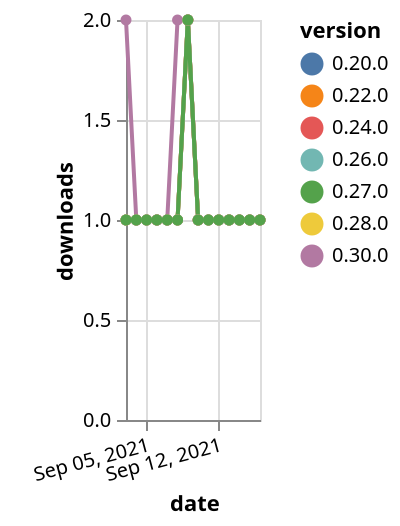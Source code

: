 {"$schema": "https://vega.github.io/schema/vega-lite/v5.json", "description": "A simple bar chart with embedded data.", "data": {"values": [{"date": "2021-09-03", "total": 213, "delta": 1, "version": "0.20.0"}, {"date": "2021-09-04", "total": 214, "delta": 1, "version": "0.20.0"}, {"date": "2021-09-05", "total": 215, "delta": 1, "version": "0.20.0"}, {"date": "2021-09-06", "total": 216, "delta": 1, "version": "0.20.0"}, {"date": "2021-09-07", "total": 217, "delta": 1, "version": "0.20.0"}, {"date": "2021-09-08", "total": 218, "delta": 1, "version": "0.20.0"}, {"date": "2021-09-09", "total": 220, "delta": 2, "version": "0.20.0"}, {"date": "2021-09-10", "total": 221, "delta": 1, "version": "0.20.0"}, {"date": "2021-09-11", "total": 222, "delta": 1, "version": "0.20.0"}, {"date": "2021-09-12", "total": 223, "delta": 1, "version": "0.20.0"}, {"date": "2021-09-13", "total": 224, "delta": 1, "version": "0.20.0"}, {"date": "2021-09-14", "total": 225, "delta": 1, "version": "0.20.0"}, {"date": "2021-09-15", "total": 226, "delta": 1, "version": "0.20.0"}, {"date": "2021-09-16", "total": 227, "delta": 1, "version": "0.20.0"}, {"date": "2021-09-03", "total": 179, "delta": 1, "version": "0.22.0"}, {"date": "2021-09-04", "total": 180, "delta": 1, "version": "0.22.0"}, {"date": "2021-09-05", "total": 181, "delta": 1, "version": "0.22.0"}, {"date": "2021-09-06", "total": 182, "delta": 1, "version": "0.22.0"}, {"date": "2021-09-07", "total": 183, "delta": 1, "version": "0.22.0"}, {"date": "2021-09-08", "total": 184, "delta": 1, "version": "0.22.0"}, {"date": "2021-09-09", "total": 186, "delta": 2, "version": "0.22.0"}, {"date": "2021-09-10", "total": 187, "delta": 1, "version": "0.22.0"}, {"date": "2021-09-11", "total": 188, "delta": 1, "version": "0.22.0"}, {"date": "2021-09-12", "total": 189, "delta": 1, "version": "0.22.0"}, {"date": "2021-09-13", "total": 190, "delta": 1, "version": "0.22.0"}, {"date": "2021-09-14", "total": 191, "delta": 1, "version": "0.22.0"}, {"date": "2021-09-15", "total": 192, "delta": 1, "version": "0.22.0"}, {"date": "2021-09-16", "total": 193, "delta": 1, "version": "0.22.0"}, {"date": "2021-09-03", "total": 111, "delta": 2, "version": "0.30.0"}, {"date": "2021-09-04", "total": 112, "delta": 1, "version": "0.30.0"}, {"date": "2021-09-05", "total": 113, "delta": 1, "version": "0.30.0"}, {"date": "2021-09-06", "total": 114, "delta": 1, "version": "0.30.0"}, {"date": "2021-09-07", "total": 115, "delta": 1, "version": "0.30.0"}, {"date": "2021-09-08", "total": 117, "delta": 2, "version": "0.30.0"}, {"date": "2021-09-09", "total": 119, "delta": 2, "version": "0.30.0"}, {"date": "2021-09-10", "total": 120, "delta": 1, "version": "0.30.0"}, {"date": "2021-09-11", "total": 121, "delta": 1, "version": "0.30.0"}, {"date": "2021-09-12", "total": 122, "delta": 1, "version": "0.30.0"}, {"date": "2021-09-13", "total": 123, "delta": 1, "version": "0.30.0"}, {"date": "2021-09-14", "total": 124, "delta": 1, "version": "0.30.0"}, {"date": "2021-09-15", "total": 125, "delta": 1, "version": "0.30.0"}, {"date": "2021-09-16", "total": 126, "delta": 1, "version": "0.30.0"}, {"date": "2021-09-03", "total": 166, "delta": 1, "version": "0.24.0"}, {"date": "2021-09-04", "total": 167, "delta": 1, "version": "0.24.0"}, {"date": "2021-09-05", "total": 168, "delta": 1, "version": "0.24.0"}, {"date": "2021-09-06", "total": 169, "delta": 1, "version": "0.24.0"}, {"date": "2021-09-07", "total": 170, "delta": 1, "version": "0.24.0"}, {"date": "2021-09-08", "total": 171, "delta": 1, "version": "0.24.0"}, {"date": "2021-09-09", "total": 173, "delta": 2, "version": "0.24.0"}, {"date": "2021-09-10", "total": 174, "delta": 1, "version": "0.24.0"}, {"date": "2021-09-11", "total": 175, "delta": 1, "version": "0.24.0"}, {"date": "2021-09-12", "total": 176, "delta": 1, "version": "0.24.0"}, {"date": "2021-09-13", "total": 177, "delta": 1, "version": "0.24.0"}, {"date": "2021-09-14", "total": 178, "delta": 1, "version": "0.24.0"}, {"date": "2021-09-15", "total": 179, "delta": 1, "version": "0.24.0"}, {"date": "2021-09-16", "total": 180, "delta": 1, "version": "0.24.0"}, {"date": "2021-09-03", "total": 157, "delta": 1, "version": "0.28.0"}, {"date": "2021-09-04", "total": 158, "delta": 1, "version": "0.28.0"}, {"date": "2021-09-05", "total": 159, "delta": 1, "version": "0.28.0"}, {"date": "2021-09-06", "total": 160, "delta": 1, "version": "0.28.0"}, {"date": "2021-09-07", "total": 161, "delta": 1, "version": "0.28.0"}, {"date": "2021-09-08", "total": 162, "delta": 1, "version": "0.28.0"}, {"date": "2021-09-09", "total": 164, "delta": 2, "version": "0.28.0"}, {"date": "2021-09-10", "total": 165, "delta": 1, "version": "0.28.0"}, {"date": "2021-09-11", "total": 166, "delta": 1, "version": "0.28.0"}, {"date": "2021-09-12", "total": 167, "delta": 1, "version": "0.28.0"}, {"date": "2021-09-13", "total": 168, "delta": 1, "version": "0.28.0"}, {"date": "2021-09-14", "total": 169, "delta": 1, "version": "0.28.0"}, {"date": "2021-09-15", "total": 170, "delta": 1, "version": "0.28.0"}, {"date": "2021-09-16", "total": 171, "delta": 1, "version": "0.28.0"}, {"date": "2021-09-03", "total": 141, "delta": 1, "version": "0.26.0"}, {"date": "2021-09-04", "total": 142, "delta": 1, "version": "0.26.0"}, {"date": "2021-09-05", "total": 143, "delta": 1, "version": "0.26.0"}, {"date": "2021-09-06", "total": 144, "delta": 1, "version": "0.26.0"}, {"date": "2021-09-07", "total": 145, "delta": 1, "version": "0.26.0"}, {"date": "2021-09-08", "total": 146, "delta": 1, "version": "0.26.0"}, {"date": "2021-09-09", "total": 148, "delta": 2, "version": "0.26.0"}, {"date": "2021-09-10", "total": 149, "delta": 1, "version": "0.26.0"}, {"date": "2021-09-11", "total": 150, "delta": 1, "version": "0.26.0"}, {"date": "2021-09-12", "total": 151, "delta": 1, "version": "0.26.0"}, {"date": "2021-09-13", "total": 152, "delta": 1, "version": "0.26.0"}, {"date": "2021-09-14", "total": 153, "delta": 1, "version": "0.26.0"}, {"date": "2021-09-15", "total": 154, "delta": 1, "version": "0.26.0"}, {"date": "2021-09-16", "total": 155, "delta": 1, "version": "0.26.0"}, {"date": "2021-09-03", "total": 136, "delta": 1, "version": "0.27.0"}, {"date": "2021-09-04", "total": 137, "delta": 1, "version": "0.27.0"}, {"date": "2021-09-05", "total": 138, "delta": 1, "version": "0.27.0"}, {"date": "2021-09-06", "total": 139, "delta": 1, "version": "0.27.0"}, {"date": "2021-09-07", "total": 140, "delta": 1, "version": "0.27.0"}, {"date": "2021-09-08", "total": 141, "delta": 1, "version": "0.27.0"}, {"date": "2021-09-09", "total": 143, "delta": 2, "version": "0.27.0"}, {"date": "2021-09-10", "total": 144, "delta": 1, "version": "0.27.0"}, {"date": "2021-09-11", "total": 145, "delta": 1, "version": "0.27.0"}, {"date": "2021-09-12", "total": 146, "delta": 1, "version": "0.27.0"}, {"date": "2021-09-13", "total": 147, "delta": 1, "version": "0.27.0"}, {"date": "2021-09-14", "total": 148, "delta": 1, "version": "0.27.0"}, {"date": "2021-09-15", "total": 149, "delta": 1, "version": "0.27.0"}, {"date": "2021-09-16", "total": 150, "delta": 1, "version": "0.27.0"}]}, "width": "container", "mark": {"type": "line", "point": {"filled": true}}, "encoding": {"x": {"field": "date", "type": "temporal", "timeUnit": "yearmonthdate", "title": "date", "axis": {"labelAngle": -15}}, "y": {"field": "delta", "type": "quantitative", "title": "downloads"}, "color": {"field": "version", "type": "nominal"}, "tooltip": {"field": "delta"}}}